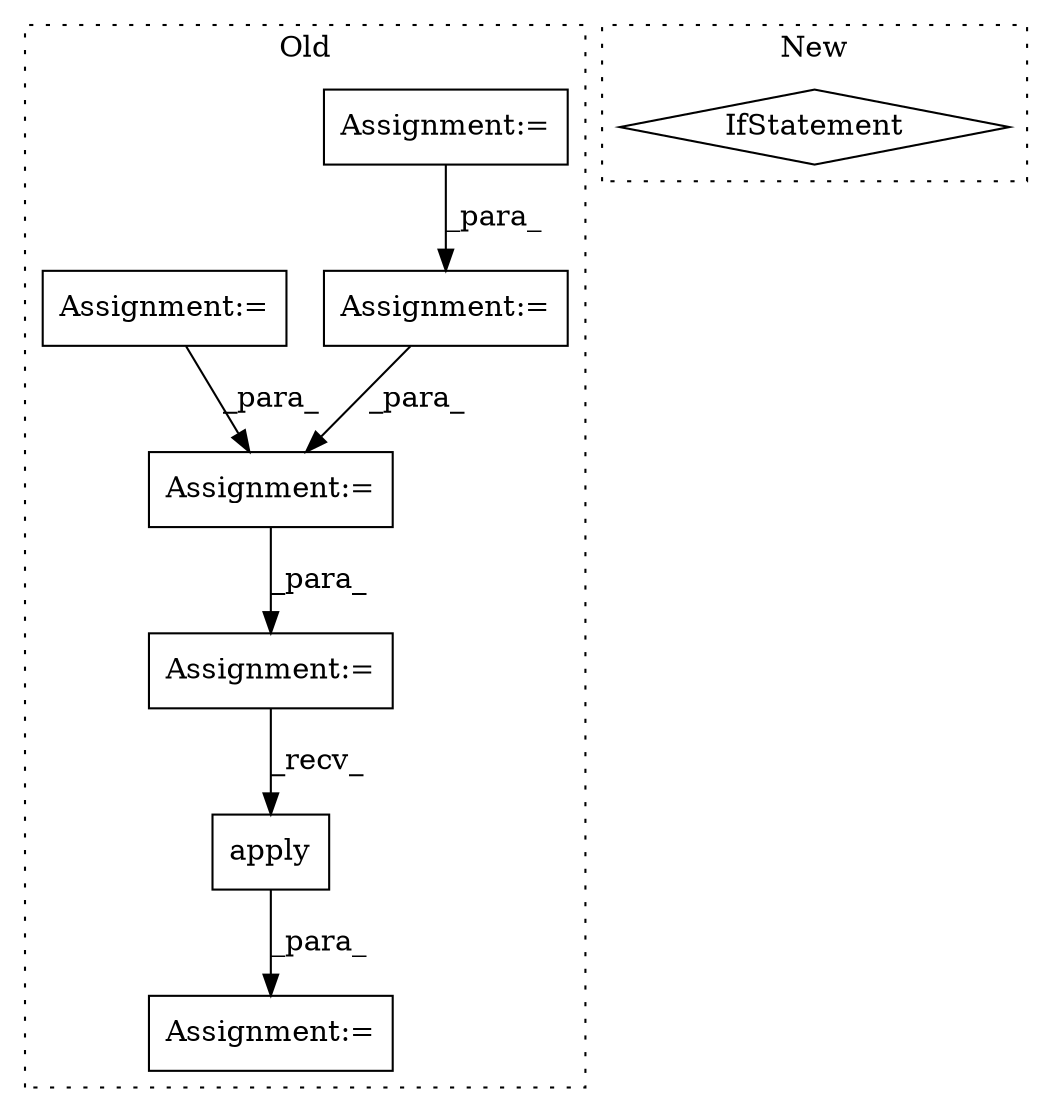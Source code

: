 digraph G {
subgraph cluster0 {
1 [label="apply" a="32" s="2967,2986" l="6,1" shape="box"];
3 [label="Assignment:=" a="7" s="2957" l="1" shape="box"];
4 [label="Assignment:=" a="7" s="2770" l="1" shape="box"];
5 [label="Assignment:=" a="7" s="2595,2675" l="53,2" shape="box"];
6 [label="Assignment:=" a="7" s="2471" l="1" shape="box"];
7 [label="Assignment:=" a="7" s="2888" l="1" shape="box"];
8 [label="Assignment:=" a="7" s="2584" l="1" shape="box"];
label = "Old";
style="dotted";
}
subgraph cluster1 {
2 [label="IfStatement" a="25" s="3251" l="3" shape="diamond"];
label = "New";
style="dotted";
}
1 -> 3 [label="_para_"];
4 -> 7 [label="_para_"];
5 -> 4 [label="_para_"];
6 -> 5 [label="_para_"];
7 -> 1 [label="_recv_"];
8 -> 4 [label="_para_"];
}